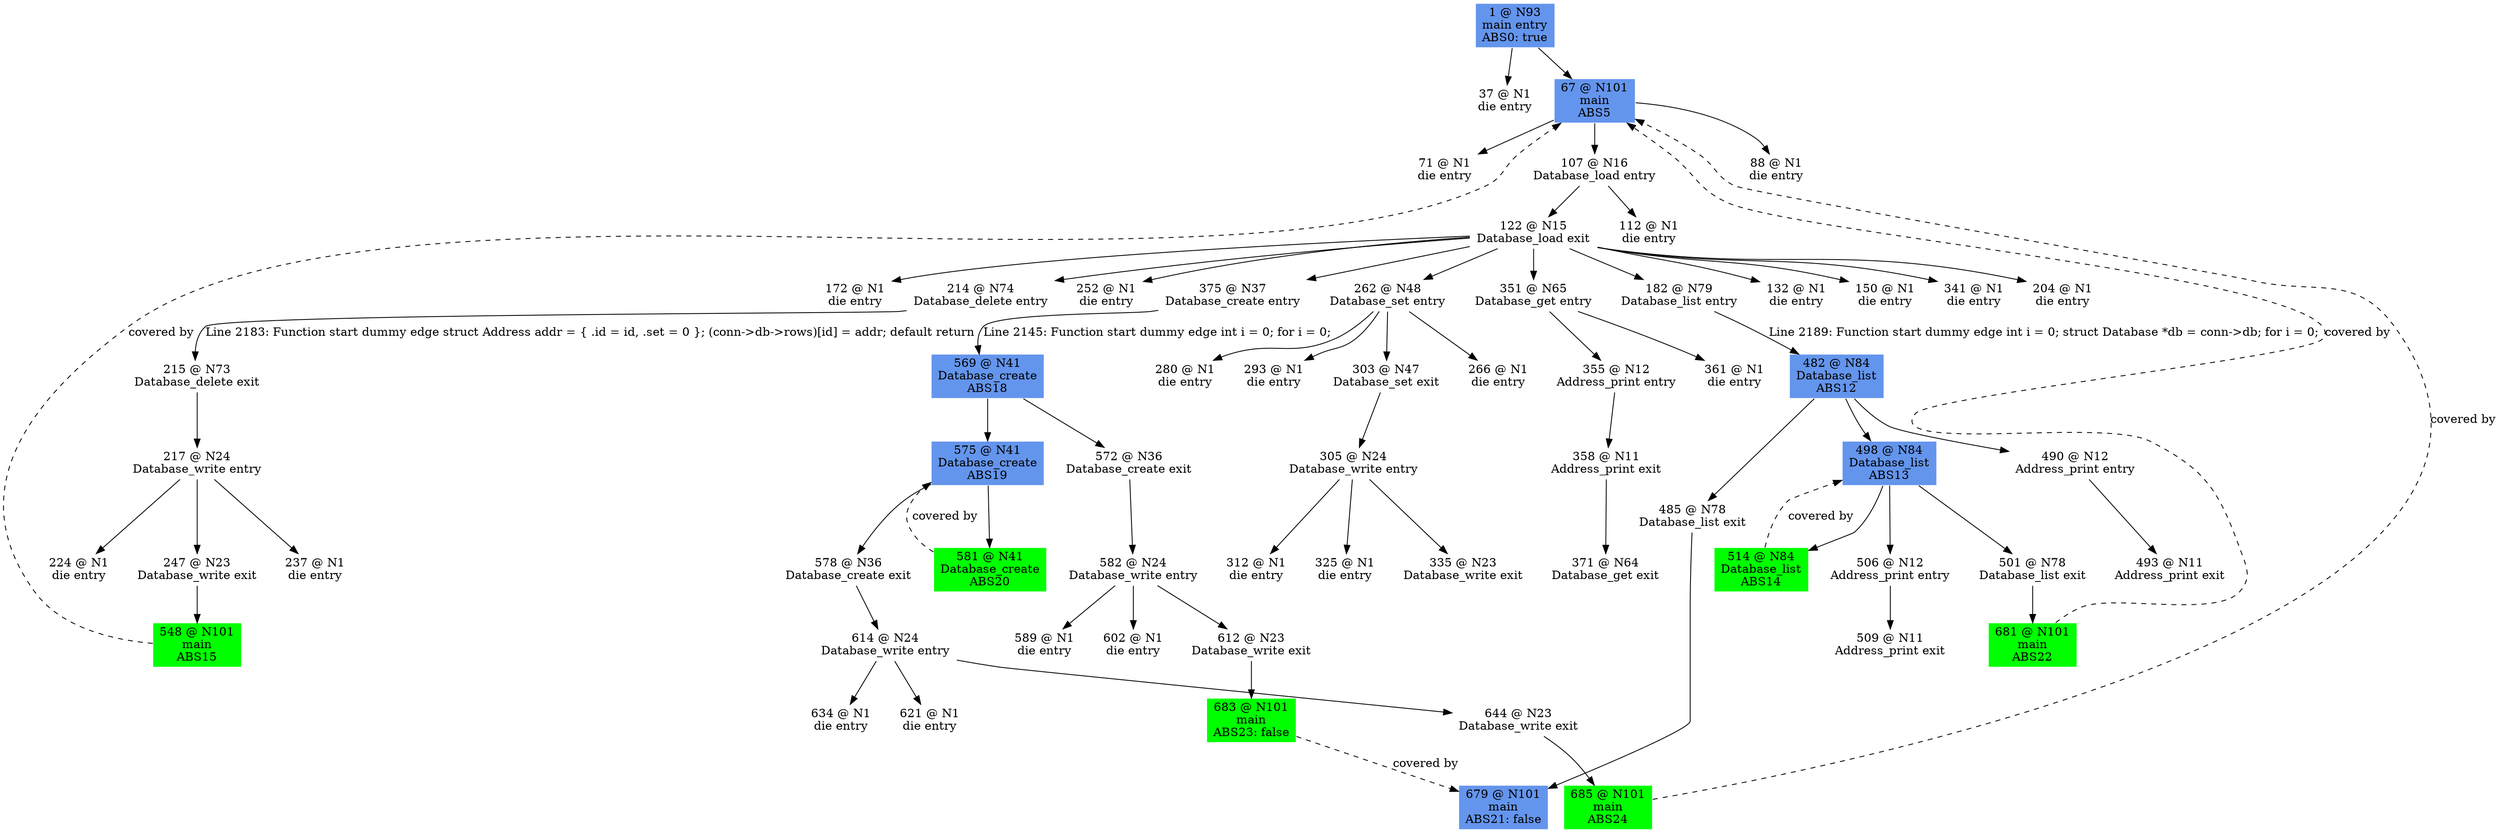 digraph ARG {
node [style="filled" shape="box" color="white"]
1 [fillcolor="cornflowerblue" label="1 @ N93\nmain entry\nABS0: true" id="1"]
37 [label="37 @ N1\ndie entry" id="37"]
67 [fillcolor="cornflowerblue" label="67 @ N101\nmain\nABS5" id="67"]
71 [label="71 @ N1\ndie entry" id="71"]
107 [label="107 @ N16\nDatabase_load entry" id="107"]
112 [label="112 @ N1\ndie entry" id="112"]
122 [label="122 @ N15\nDatabase_load exit" id="122"]
262 [label="262 @ N48\nDatabase_set entry" id="262"]
266 [label="266 @ N1\ndie entry" id="266"]
280 [label="280 @ N1\ndie entry" id="280"]
303 [label="303 @ N47\nDatabase_set exit" id="303"]
305 [label="305 @ N24\nDatabase_write entry" id="305"]
335 [label="335 @ N23\nDatabase_write exit" id="335"]
312 [label="312 @ N1\ndie entry" id="312"]
325 [label="325 @ N1\ndie entry" id="325"]
293 [label="293 @ N1\ndie entry" id="293"]
150 [label="150 @ N1\ndie entry" id="150"]
341 [label="341 @ N1\ndie entry" id="341"]
252 [label="252 @ N1\ndie entry" id="252"]
214 [label="214 @ N74\nDatabase_delete entry" id="214"]
215 [label="215 @ N73\nDatabase_delete exit" id="215"]
217 [label="217 @ N24\nDatabase_write entry" id="217"]
237 [label="237 @ N1\ndie entry" id="237"]
224 [label="224 @ N1\ndie entry" id="224"]
247 [label="247 @ N23\nDatabase_write exit" id="247"]
548 [fillcolor="green" label="548 @ N101\nmain\nABS15" id="548"]
351 [label="351 @ N65\nDatabase_get entry" id="351"]
361 [label="361 @ N1\ndie entry" id="361"]
355 [label="355 @ N12\nAddress_print entry" id="355"]
358 [label="358 @ N11\nAddress_print exit" id="358"]
371 [label="371 @ N64\nDatabase_get exit" id="371"]
132 [label="132 @ N1\ndie entry" id="132"]
182 [label="182 @ N79\nDatabase_list entry" id="182"]
482 [fillcolor="cornflowerblue" label="482 @ N84\nDatabase_list\nABS12" id="482"]
490 [label="490 @ N12\nAddress_print entry" id="490"]
493 [label="493 @ N11\nAddress_print exit" id="493"]
498 [fillcolor="cornflowerblue" label="498 @ N84\nDatabase_list\nABS13" id="498"]
514 [fillcolor="green" label="514 @ N84\nDatabase_list\nABS14" id="514"]
501 [label="501 @ N78\nDatabase_list exit" id="501"]
681 [fillcolor="green" label="681 @ N101\nmain\nABS22" id="681"]
506 [label="506 @ N12\nAddress_print entry" id="506"]
509 [label="509 @ N11\nAddress_print exit" id="509"]
485 [label="485 @ N78\nDatabase_list exit" id="485"]
679 [fillcolor="cornflowerblue" label="679 @ N101\nmain\nABS21: false" id="679"]
375 [label="375 @ N37\nDatabase_create entry" id="375"]
569 [fillcolor="cornflowerblue" label="569 @ N41\nDatabase_create\nABS18" id="569"]
572 [label="572 @ N36\nDatabase_create exit" id="572"]
582 [label="582 @ N24\nDatabase_write entry" id="582"]
612 [label="612 @ N23\nDatabase_write exit" id="612"]
683 [fillcolor="green" label="683 @ N101\nmain\nABS23: false" id="683"]
602 [label="602 @ N1\ndie entry" id="602"]
589 [label="589 @ N1\ndie entry" id="589"]
575 [fillcolor="cornflowerblue" label="575 @ N41\nDatabase_create\nABS19" id="575"]
581 [fillcolor="green" label="581 @ N41\nDatabase_create\nABS20" id="581"]
578 [label="578 @ N36\nDatabase_create exit" id="578"]
614 [label="614 @ N24\nDatabase_write entry" id="614"]
634 [label="634 @ N1\ndie entry" id="634"]
621 [label="621 @ N1\ndie entry" id="621"]
644 [label="644 @ N23\nDatabase_write exit" id="644"]
685 [fillcolor="green" label="685 @ N101\nmain\nABS24" id="685"]
204 [label="204 @ N1\ndie entry" id="204"]
172 [label="172 @ N1\ndie entry" id="172"]
88 [label="88 @ N1\ndie entry" id="88"]
1 -> 67 []
1 -> 37 []
548 -> 67 [style="dashed" weight="0" label="covered by"]
681 -> 67 [style="dashed" weight="0" label="covered by"]
685 -> 67 [style="dashed" weight="0" label="covered by"]
67 -> 88 []
67 -> 107 []
67 -> 71 []
107 -> 122 []
107 -> 112 []
122 -> 172 []
122 -> 204 []
122 -> 375 []
122 -> 182 []
122 -> 132 []
122 -> 351 []
122 -> 214 []
122 -> 252 []
122 -> 341 []
122 -> 150 []
122 -> 262 []
262 -> 293 []
262 -> 303 []
262 -> 280 []
262 -> 266 []
303 -> 305 []
305 -> 325 []
305 -> 312 []
305 -> 335 []
214 -> 215 [label="Line 2183: Function start dummy edge struct Address addr = { .id = id, .set = 0 }; (conn->db->rows)[id] = addr; default return" id="214 -> 215"]
215 -> 217 []
217 -> 247 []
217 -> 224 []
217 -> 237 []
247 -> 548 []
351 -> 355 []
351 -> 361 []
355 -> 358 []
358 -> 371 []
182 -> 482 [label="Line 2189: Function start dummy edge int i = 0; struct Database *db = conn->db; for i = 0;" id="182 -> 482"]
482 -> 485 []
482 -> 498 []
482 -> 490 []
490 -> 493 []
514 -> 498 [style="dashed" weight="0" label="covered by"]
498 -> 506 []
498 -> 501 []
498 -> 514 []
501 -> 681 []
506 -> 509 []
485 -> 679 []
683 -> 679 [style="dashed" weight="0" label="covered by"]
375 -> 569 [label="Line 2145: Function start dummy edge int i = 0; for i = 0;" id="375 -> 569"]
569 -> 575 []
569 -> 572 []
572 -> 582 []
582 -> 589 []
582 -> 602 []
582 -> 612 []
612 -> 683 []
581 -> 575 [style="dashed" weight="0" label="covered by"]
575 -> 578 []
575 -> 581 []
578 -> 614 []
614 -> 644 []
614 -> 621 []
614 -> 634 []
644 -> 685 []
}
